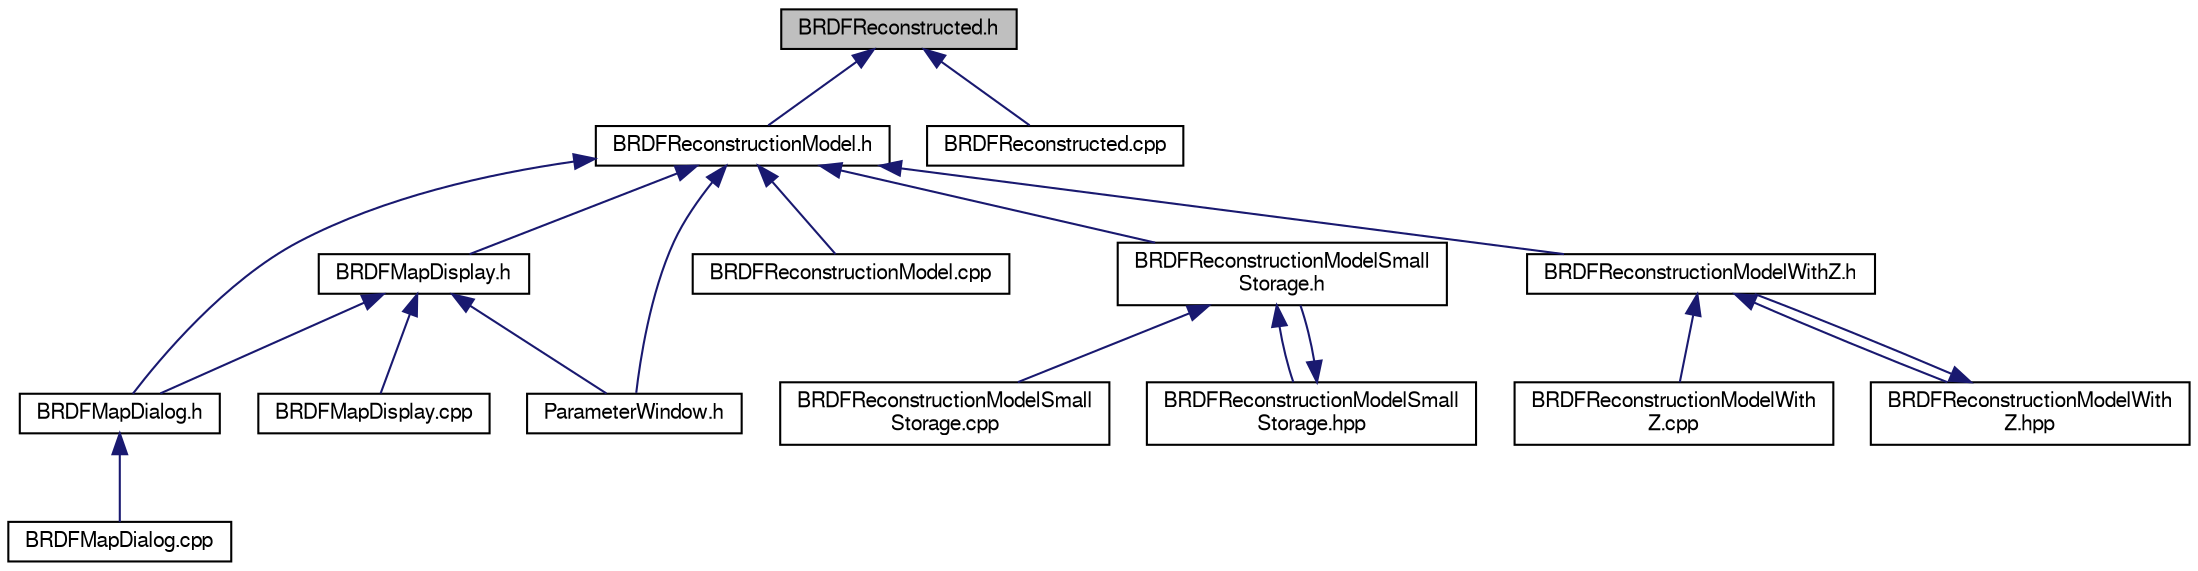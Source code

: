 digraph "BRDFReconstructed.h"
{
 // LATEX_PDF_SIZE
  edge [fontname="FreeSans",fontsize="10",labelfontname="FreeSans",labelfontsize="10"];
  node [fontname="FreeSans",fontsize="10",shape=record];
  Node14 [label="BRDFReconstructed.h",height=0.2,width=0.4,color="black", fillcolor="grey75", style="filled", fontcolor="black",tooltip=" "];
  Node14 -> Node15 [dir="back",color="midnightblue",fontsize="10",style="solid",fontname="FreeSans"];
  Node15 [label="BRDFReconstructionModel.h",height=0.2,width=0.4,color="black", fillcolor="white", style="filled",URL="$_b_r_d_f_reconstruction_model_8h.html",tooltip=" "];
  Node15 -> Node16 [dir="back",color="midnightblue",fontsize="10",style="solid",fontname="FreeSans"];
  Node16 [label="BRDFMapDisplay.h",height=0.2,width=0.4,color="black", fillcolor="white", style="filled",URL="$_b_r_d_f_map_display_8h.html",tooltip=" "];
  Node16 -> Node17 [dir="back",color="midnightblue",fontsize="10",style="solid",fontname="FreeSans"];
  Node17 [label="BRDFMapDialog.h",height=0.2,width=0.4,color="black", fillcolor="white", style="filled",URL="$_b_r_d_f_map_dialog_8h.html",tooltip=" "];
  Node17 -> Node18 [dir="back",color="midnightblue",fontsize="10",style="solid",fontname="FreeSans"];
  Node18 [label="BRDFMapDialog.cpp",height=0.2,width=0.4,color="black", fillcolor="white", style="filled",URL="$_b_r_d_f_map_dialog_8cpp.html",tooltip=" "];
  Node16 -> Node19 [dir="back",color="midnightblue",fontsize="10",style="solid",fontname="FreeSans"];
  Node19 [label="BRDFMapDisplay.cpp",height=0.2,width=0.4,color="black", fillcolor="white", style="filled",URL="$_b_r_d_f_map_display_8cpp.html",tooltip=" "];
  Node16 -> Node20 [dir="back",color="midnightblue",fontsize="10",style="solid",fontname="FreeSans"];
  Node20 [label="ParameterWindow.h",height=0.2,width=0.4,color="black", fillcolor="white", style="filled",URL="$_parameter_window_8h.html",tooltip=" "];
  Node15 -> Node17 [dir="back",color="midnightblue",fontsize="10",style="solid",fontname="FreeSans"];
  Node15 -> Node21 [dir="back",color="midnightblue",fontsize="10",style="solid",fontname="FreeSans"];
  Node21 [label="BRDFReconstructionModel.cpp",height=0.2,width=0.4,color="black", fillcolor="white", style="filled",URL="$_b_r_d_f_reconstruction_model_8cpp.html",tooltip=" "];
  Node15 -> Node22 [dir="back",color="midnightblue",fontsize="10",style="solid",fontname="FreeSans"];
  Node22 [label="BRDFReconstructionModelSmall\lStorage.h",height=0.2,width=0.4,color="black", fillcolor="white", style="filled",URL="$_b_r_d_f_reconstruction_model_small_storage_8h.html",tooltip=" "];
  Node22 -> Node23 [dir="back",color="midnightblue",fontsize="10",style="solid",fontname="FreeSans"];
  Node23 [label="BRDFReconstructionModelSmall\lStorage.cpp",height=0.2,width=0.4,color="black", fillcolor="white", style="filled",URL="$_b_r_d_f_reconstruction_model_small_storage_8cpp.html",tooltip=" "];
  Node22 -> Node24 [dir="back",color="midnightblue",fontsize="10",style="solid",fontname="FreeSans"];
  Node24 [label="BRDFReconstructionModelSmall\lStorage.hpp",height=0.2,width=0.4,color="black", fillcolor="white", style="filled",URL="$_b_r_d_f_reconstruction_model_small_storage_8hpp.html",tooltip=" "];
  Node24 -> Node22 [dir="back",color="midnightblue",fontsize="10",style="solid",fontname="FreeSans"];
  Node15 -> Node25 [dir="back",color="midnightblue",fontsize="10",style="solid",fontname="FreeSans"];
  Node25 [label="BRDFReconstructionModelWithZ.h",height=0.2,width=0.4,color="black", fillcolor="white", style="filled",URL="$_b_r_d_f_reconstruction_model_with_z_8h.html",tooltip=" "];
  Node25 -> Node26 [dir="back",color="midnightblue",fontsize="10",style="solid",fontname="FreeSans"];
  Node26 [label="BRDFReconstructionModelWith\lZ.cpp",height=0.2,width=0.4,color="black", fillcolor="white", style="filled",URL="$_b_r_d_f_reconstruction_model_with_z_8cpp.html",tooltip=" "];
  Node25 -> Node27 [dir="back",color="midnightblue",fontsize="10",style="solid",fontname="FreeSans"];
  Node27 [label="BRDFReconstructionModelWith\lZ.hpp",height=0.2,width=0.4,color="black", fillcolor="white", style="filled",URL="$_b_r_d_f_reconstruction_model_with_z_8hpp.html",tooltip=" "];
  Node27 -> Node25 [dir="back",color="midnightblue",fontsize="10",style="solid",fontname="FreeSans"];
  Node15 -> Node20 [dir="back",color="midnightblue",fontsize="10",style="solid",fontname="FreeSans"];
  Node14 -> Node28 [dir="back",color="midnightblue",fontsize="10",style="solid",fontname="FreeSans"];
  Node28 [label="BRDFReconstructed.cpp",height=0.2,width=0.4,color="black", fillcolor="white", style="filled",URL="$_b_r_d_f_reconstructed_8cpp.html",tooltip=" "];
}
